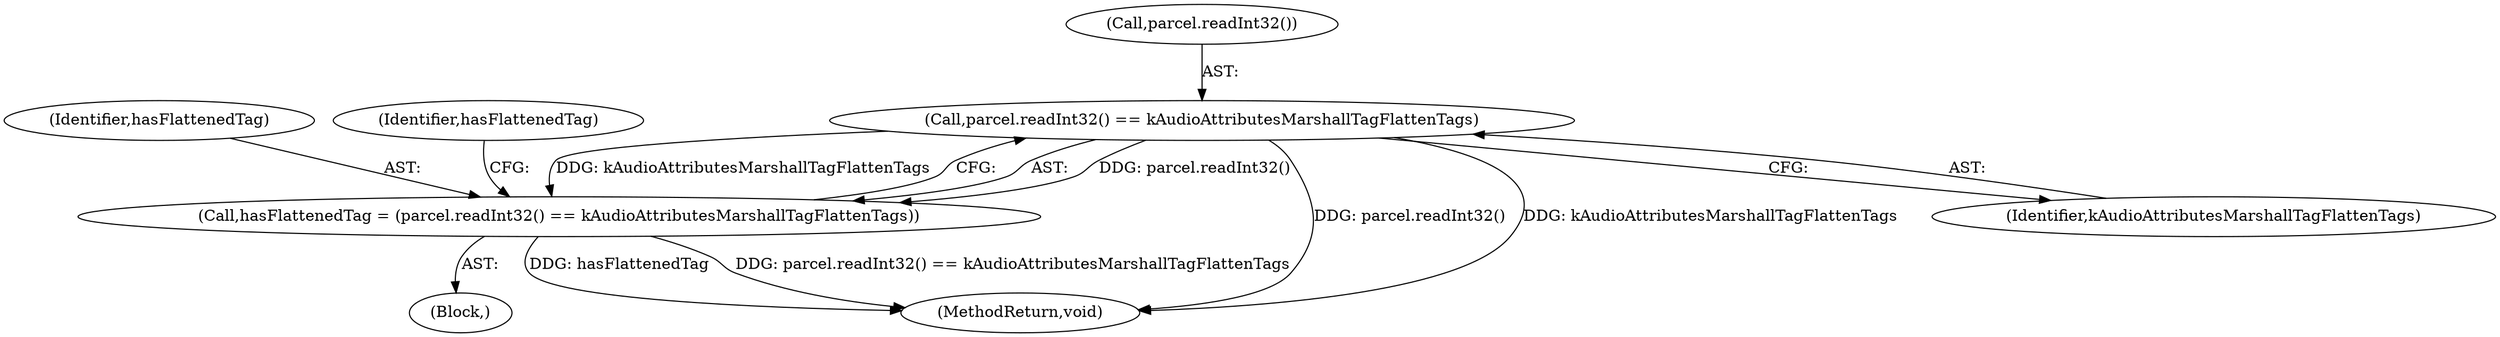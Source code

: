 digraph "0_Android_3944c65637dfed14a5a895685edfa4bacaf9f76e@API" {
"1000135" [label="(Call,parcel.readInt32() == kAudioAttributesMarshallTagFlattenTags)"];
"1000133" [label="(Call,hasFlattenedTag = (parcel.readInt32() == kAudioAttributesMarshallTagFlattenTags))"];
"1000134" [label="(Identifier,hasFlattenedTag)"];
"1000191" [label="(MethodReturn,void)"];
"1000136" [label="(Call,parcel.readInt32())"];
"1000135" [label="(Call,parcel.readInt32() == kAudioAttributesMarshallTagFlattenTags)"];
"1000103" [label="(Block,)"];
"1000133" [label="(Call,hasFlattenedTag = (parcel.readInt32() == kAudioAttributesMarshallTagFlattenTags))"];
"1000139" [label="(Identifier,hasFlattenedTag)"];
"1000137" [label="(Identifier,kAudioAttributesMarshallTagFlattenTags)"];
"1000135" -> "1000133"  [label="AST: "];
"1000135" -> "1000137"  [label="CFG: "];
"1000136" -> "1000135"  [label="AST: "];
"1000137" -> "1000135"  [label="AST: "];
"1000133" -> "1000135"  [label="CFG: "];
"1000135" -> "1000191"  [label="DDG: parcel.readInt32()"];
"1000135" -> "1000191"  [label="DDG: kAudioAttributesMarshallTagFlattenTags"];
"1000135" -> "1000133"  [label="DDG: parcel.readInt32()"];
"1000135" -> "1000133"  [label="DDG: kAudioAttributesMarshallTagFlattenTags"];
"1000133" -> "1000103"  [label="AST: "];
"1000134" -> "1000133"  [label="AST: "];
"1000139" -> "1000133"  [label="CFG: "];
"1000133" -> "1000191"  [label="DDG: hasFlattenedTag"];
"1000133" -> "1000191"  [label="DDG: parcel.readInt32() == kAudioAttributesMarshallTagFlattenTags"];
}
